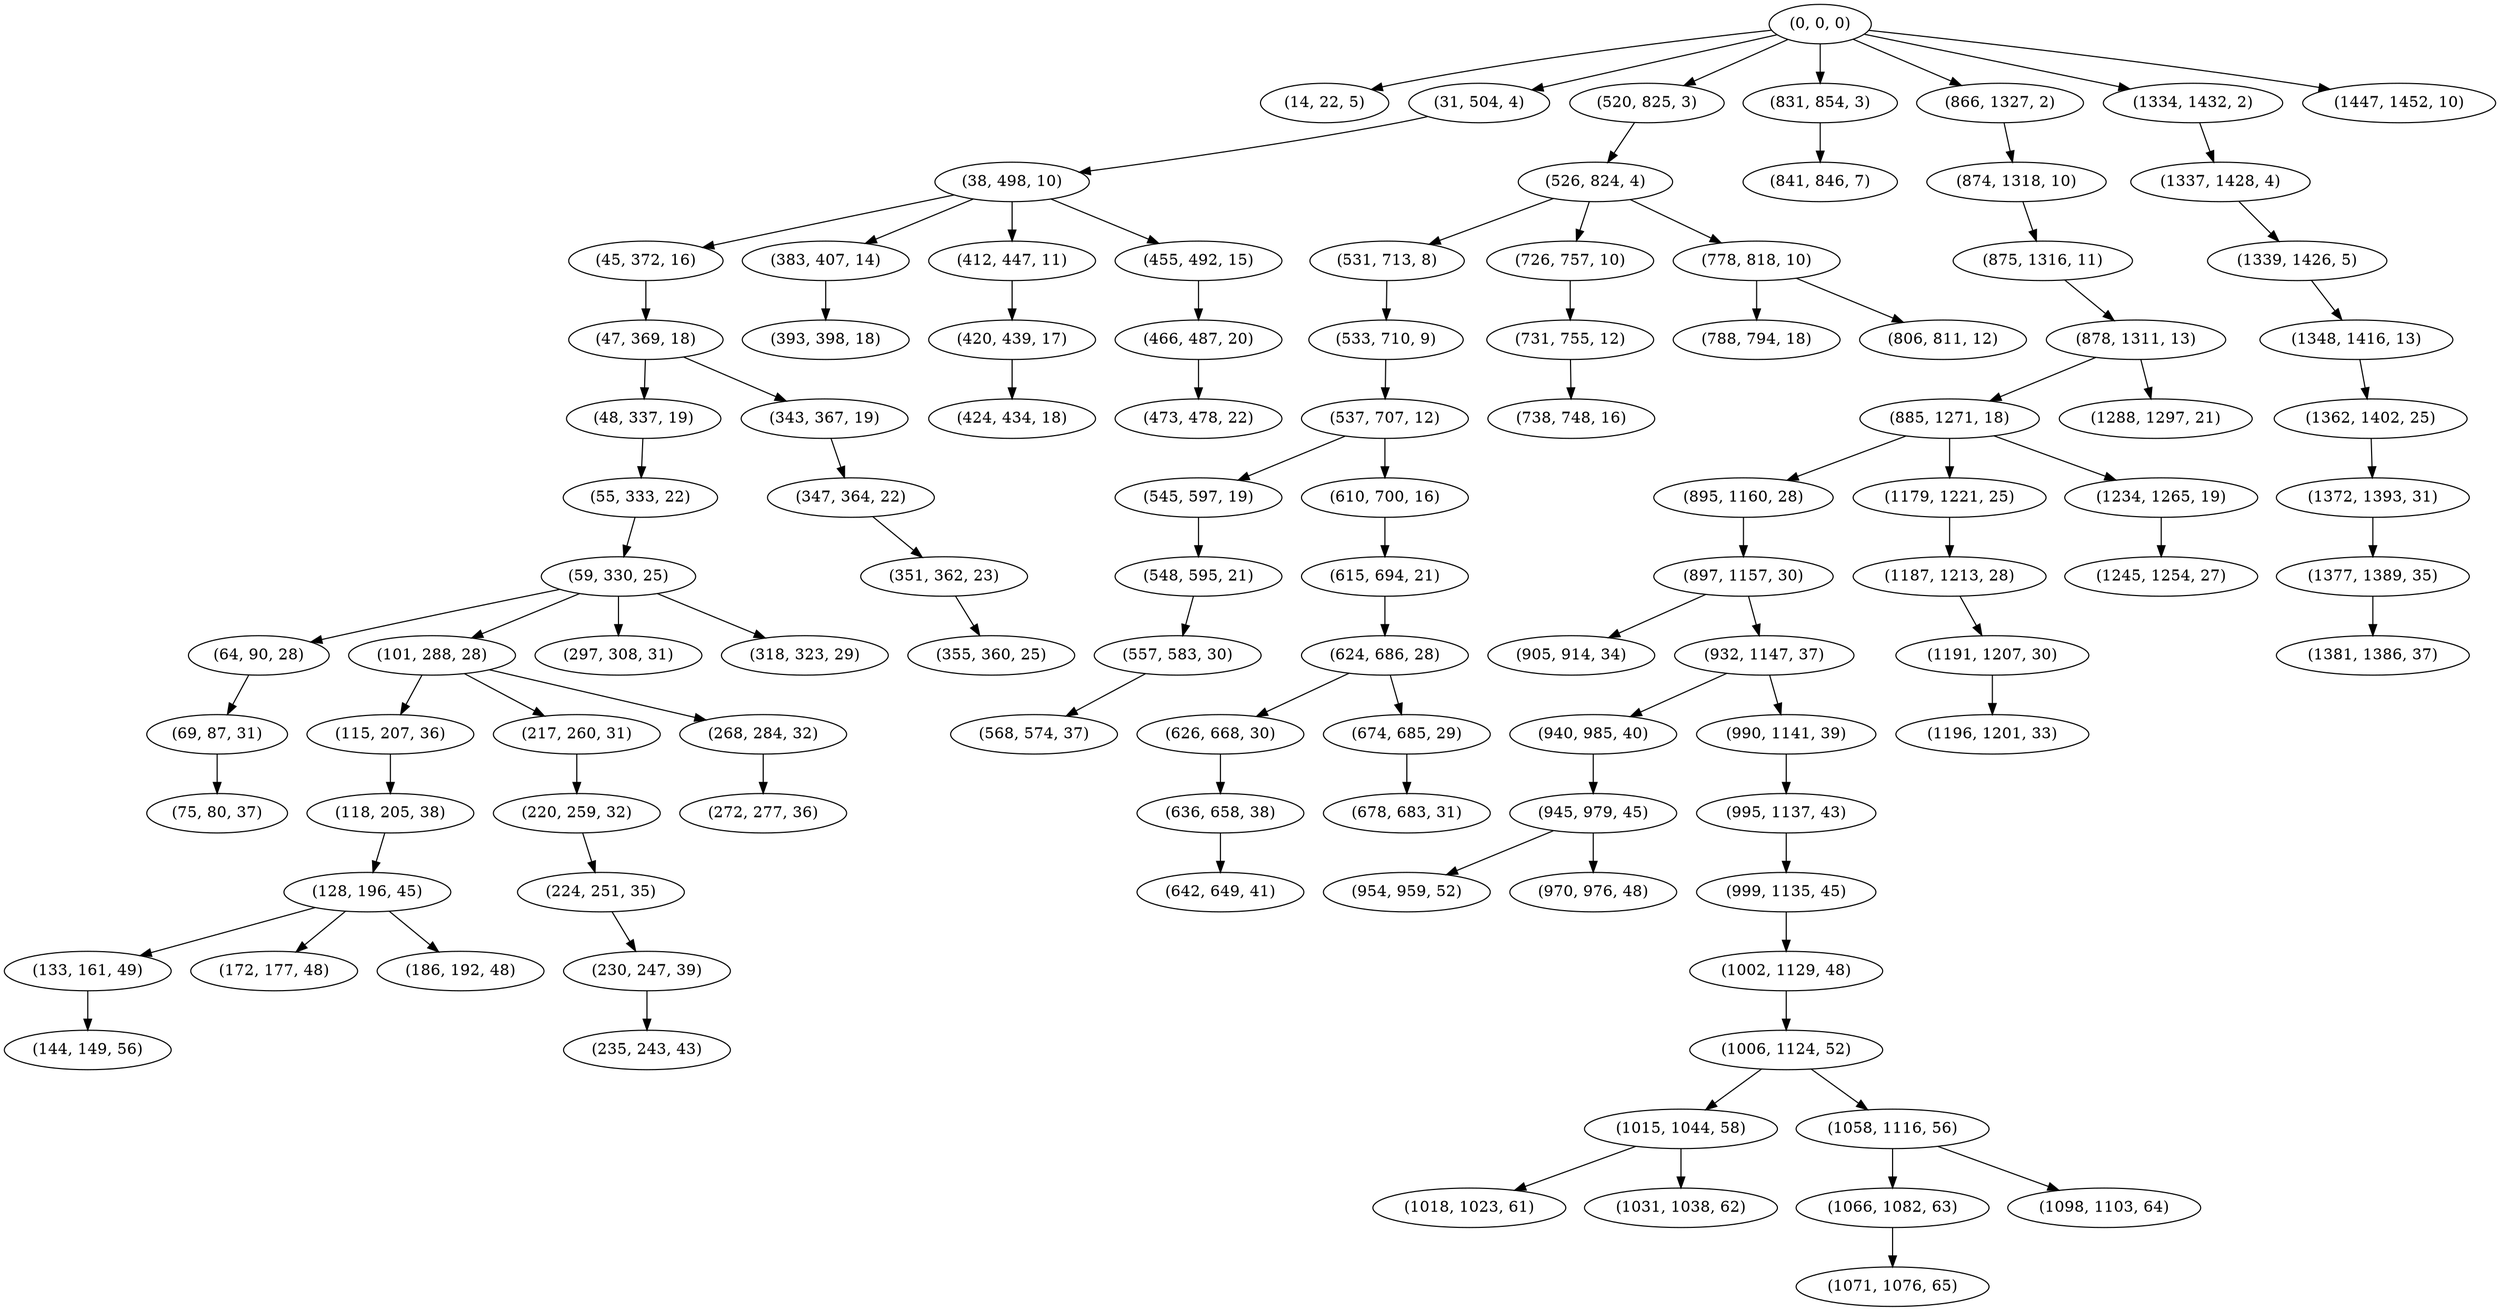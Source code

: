 digraph tree {
    "(0, 0, 0)";
    "(14, 22, 5)";
    "(31, 504, 4)";
    "(38, 498, 10)";
    "(45, 372, 16)";
    "(47, 369, 18)";
    "(48, 337, 19)";
    "(55, 333, 22)";
    "(59, 330, 25)";
    "(64, 90, 28)";
    "(69, 87, 31)";
    "(75, 80, 37)";
    "(101, 288, 28)";
    "(115, 207, 36)";
    "(118, 205, 38)";
    "(128, 196, 45)";
    "(133, 161, 49)";
    "(144, 149, 56)";
    "(172, 177, 48)";
    "(186, 192, 48)";
    "(217, 260, 31)";
    "(220, 259, 32)";
    "(224, 251, 35)";
    "(230, 247, 39)";
    "(235, 243, 43)";
    "(268, 284, 32)";
    "(272, 277, 36)";
    "(297, 308, 31)";
    "(318, 323, 29)";
    "(343, 367, 19)";
    "(347, 364, 22)";
    "(351, 362, 23)";
    "(355, 360, 25)";
    "(383, 407, 14)";
    "(393, 398, 18)";
    "(412, 447, 11)";
    "(420, 439, 17)";
    "(424, 434, 18)";
    "(455, 492, 15)";
    "(466, 487, 20)";
    "(473, 478, 22)";
    "(520, 825, 3)";
    "(526, 824, 4)";
    "(531, 713, 8)";
    "(533, 710, 9)";
    "(537, 707, 12)";
    "(545, 597, 19)";
    "(548, 595, 21)";
    "(557, 583, 30)";
    "(568, 574, 37)";
    "(610, 700, 16)";
    "(615, 694, 21)";
    "(624, 686, 28)";
    "(626, 668, 30)";
    "(636, 658, 38)";
    "(642, 649, 41)";
    "(674, 685, 29)";
    "(678, 683, 31)";
    "(726, 757, 10)";
    "(731, 755, 12)";
    "(738, 748, 16)";
    "(778, 818, 10)";
    "(788, 794, 18)";
    "(806, 811, 12)";
    "(831, 854, 3)";
    "(841, 846, 7)";
    "(866, 1327, 2)";
    "(874, 1318, 10)";
    "(875, 1316, 11)";
    "(878, 1311, 13)";
    "(885, 1271, 18)";
    "(895, 1160, 28)";
    "(897, 1157, 30)";
    "(905, 914, 34)";
    "(932, 1147, 37)";
    "(940, 985, 40)";
    "(945, 979, 45)";
    "(954, 959, 52)";
    "(970, 976, 48)";
    "(990, 1141, 39)";
    "(995, 1137, 43)";
    "(999, 1135, 45)";
    "(1002, 1129, 48)";
    "(1006, 1124, 52)";
    "(1015, 1044, 58)";
    "(1018, 1023, 61)";
    "(1031, 1038, 62)";
    "(1058, 1116, 56)";
    "(1066, 1082, 63)";
    "(1071, 1076, 65)";
    "(1098, 1103, 64)";
    "(1179, 1221, 25)";
    "(1187, 1213, 28)";
    "(1191, 1207, 30)";
    "(1196, 1201, 33)";
    "(1234, 1265, 19)";
    "(1245, 1254, 27)";
    "(1288, 1297, 21)";
    "(1334, 1432, 2)";
    "(1337, 1428, 4)";
    "(1339, 1426, 5)";
    "(1348, 1416, 13)";
    "(1362, 1402, 25)";
    "(1372, 1393, 31)";
    "(1377, 1389, 35)";
    "(1381, 1386, 37)";
    "(1447, 1452, 10)";
    "(0, 0, 0)" -> "(14, 22, 5)";
    "(0, 0, 0)" -> "(31, 504, 4)";
    "(0, 0, 0)" -> "(520, 825, 3)";
    "(0, 0, 0)" -> "(831, 854, 3)";
    "(0, 0, 0)" -> "(866, 1327, 2)";
    "(0, 0, 0)" -> "(1334, 1432, 2)";
    "(0, 0, 0)" -> "(1447, 1452, 10)";
    "(31, 504, 4)" -> "(38, 498, 10)";
    "(38, 498, 10)" -> "(45, 372, 16)";
    "(38, 498, 10)" -> "(383, 407, 14)";
    "(38, 498, 10)" -> "(412, 447, 11)";
    "(38, 498, 10)" -> "(455, 492, 15)";
    "(45, 372, 16)" -> "(47, 369, 18)";
    "(47, 369, 18)" -> "(48, 337, 19)";
    "(47, 369, 18)" -> "(343, 367, 19)";
    "(48, 337, 19)" -> "(55, 333, 22)";
    "(55, 333, 22)" -> "(59, 330, 25)";
    "(59, 330, 25)" -> "(64, 90, 28)";
    "(59, 330, 25)" -> "(101, 288, 28)";
    "(59, 330, 25)" -> "(297, 308, 31)";
    "(59, 330, 25)" -> "(318, 323, 29)";
    "(64, 90, 28)" -> "(69, 87, 31)";
    "(69, 87, 31)" -> "(75, 80, 37)";
    "(101, 288, 28)" -> "(115, 207, 36)";
    "(101, 288, 28)" -> "(217, 260, 31)";
    "(101, 288, 28)" -> "(268, 284, 32)";
    "(115, 207, 36)" -> "(118, 205, 38)";
    "(118, 205, 38)" -> "(128, 196, 45)";
    "(128, 196, 45)" -> "(133, 161, 49)";
    "(128, 196, 45)" -> "(172, 177, 48)";
    "(128, 196, 45)" -> "(186, 192, 48)";
    "(133, 161, 49)" -> "(144, 149, 56)";
    "(217, 260, 31)" -> "(220, 259, 32)";
    "(220, 259, 32)" -> "(224, 251, 35)";
    "(224, 251, 35)" -> "(230, 247, 39)";
    "(230, 247, 39)" -> "(235, 243, 43)";
    "(268, 284, 32)" -> "(272, 277, 36)";
    "(343, 367, 19)" -> "(347, 364, 22)";
    "(347, 364, 22)" -> "(351, 362, 23)";
    "(351, 362, 23)" -> "(355, 360, 25)";
    "(383, 407, 14)" -> "(393, 398, 18)";
    "(412, 447, 11)" -> "(420, 439, 17)";
    "(420, 439, 17)" -> "(424, 434, 18)";
    "(455, 492, 15)" -> "(466, 487, 20)";
    "(466, 487, 20)" -> "(473, 478, 22)";
    "(520, 825, 3)" -> "(526, 824, 4)";
    "(526, 824, 4)" -> "(531, 713, 8)";
    "(526, 824, 4)" -> "(726, 757, 10)";
    "(526, 824, 4)" -> "(778, 818, 10)";
    "(531, 713, 8)" -> "(533, 710, 9)";
    "(533, 710, 9)" -> "(537, 707, 12)";
    "(537, 707, 12)" -> "(545, 597, 19)";
    "(537, 707, 12)" -> "(610, 700, 16)";
    "(545, 597, 19)" -> "(548, 595, 21)";
    "(548, 595, 21)" -> "(557, 583, 30)";
    "(557, 583, 30)" -> "(568, 574, 37)";
    "(610, 700, 16)" -> "(615, 694, 21)";
    "(615, 694, 21)" -> "(624, 686, 28)";
    "(624, 686, 28)" -> "(626, 668, 30)";
    "(624, 686, 28)" -> "(674, 685, 29)";
    "(626, 668, 30)" -> "(636, 658, 38)";
    "(636, 658, 38)" -> "(642, 649, 41)";
    "(674, 685, 29)" -> "(678, 683, 31)";
    "(726, 757, 10)" -> "(731, 755, 12)";
    "(731, 755, 12)" -> "(738, 748, 16)";
    "(778, 818, 10)" -> "(788, 794, 18)";
    "(778, 818, 10)" -> "(806, 811, 12)";
    "(831, 854, 3)" -> "(841, 846, 7)";
    "(866, 1327, 2)" -> "(874, 1318, 10)";
    "(874, 1318, 10)" -> "(875, 1316, 11)";
    "(875, 1316, 11)" -> "(878, 1311, 13)";
    "(878, 1311, 13)" -> "(885, 1271, 18)";
    "(878, 1311, 13)" -> "(1288, 1297, 21)";
    "(885, 1271, 18)" -> "(895, 1160, 28)";
    "(885, 1271, 18)" -> "(1179, 1221, 25)";
    "(885, 1271, 18)" -> "(1234, 1265, 19)";
    "(895, 1160, 28)" -> "(897, 1157, 30)";
    "(897, 1157, 30)" -> "(905, 914, 34)";
    "(897, 1157, 30)" -> "(932, 1147, 37)";
    "(932, 1147, 37)" -> "(940, 985, 40)";
    "(932, 1147, 37)" -> "(990, 1141, 39)";
    "(940, 985, 40)" -> "(945, 979, 45)";
    "(945, 979, 45)" -> "(954, 959, 52)";
    "(945, 979, 45)" -> "(970, 976, 48)";
    "(990, 1141, 39)" -> "(995, 1137, 43)";
    "(995, 1137, 43)" -> "(999, 1135, 45)";
    "(999, 1135, 45)" -> "(1002, 1129, 48)";
    "(1002, 1129, 48)" -> "(1006, 1124, 52)";
    "(1006, 1124, 52)" -> "(1015, 1044, 58)";
    "(1006, 1124, 52)" -> "(1058, 1116, 56)";
    "(1015, 1044, 58)" -> "(1018, 1023, 61)";
    "(1015, 1044, 58)" -> "(1031, 1038, 62)";
    "(1058, 1116, 56)" -> "(1066, 1082, 63)";
    "(1058, 1116, 56)" -> "(1098, 1103, 64)";
    "(1066, 1082, 63)" -> "(1071, 1076, 65)";
    "(1179, 1221, 25)" -> "(1187, 1213, 28)";
    "(1187, 1213, 28)" -> "(1191, 1207, 30)";
    "(1191, 1207, 30)" -> "(1196, 1201, 33)";
    "(1234, 1265, 19)" -> "(1245, 1254, 27)";
    "(1334, 1432, 2)" -> "(1337, 1428, 4)";
    "(1337, 1428, 4)" -> "(1339, 1426, 5)";
    "(1339, 1426, 5)" -> "(1348, 1416, 13)";
    "(1348, 1416, 13)" -> "(1362, 1402, 25)";
    "(1362, 1402, 25)" -> "(1372, 1393, 31)";
    "(1372, 1393, 31)" -> "(1377, 1389, 35)";
    "(1377, 1389, 35)" -> "(1381, 1386, 37)";
}
